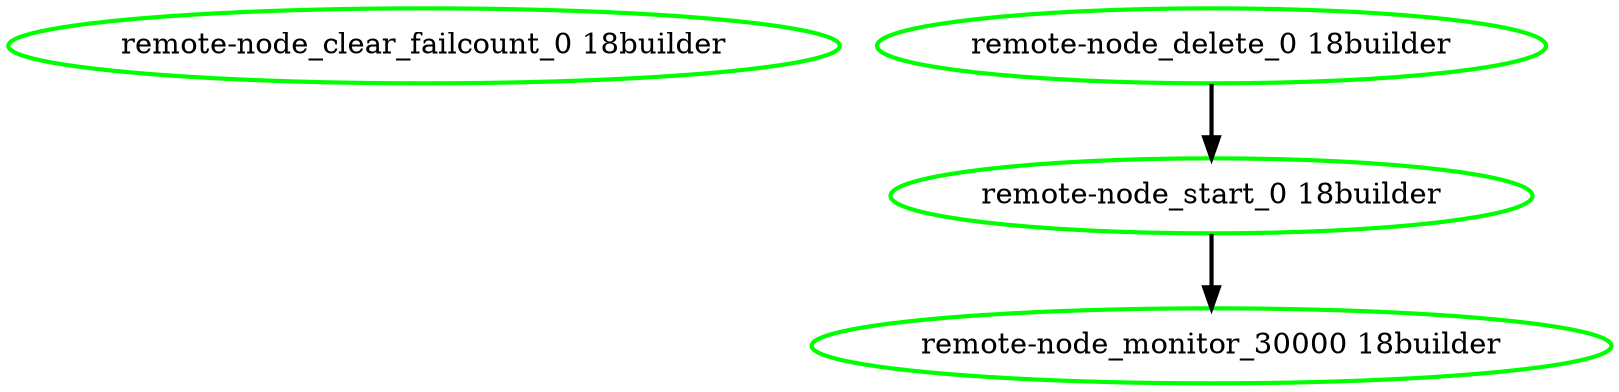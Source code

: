  digraph "g" {
"remote-node_clear_failcount_0 18builder" [ style=bold color="green" fontcolor="black"]
"remote-node_delete_0 18builder" -> "remote-node_start_0 18builder" [ style = bold]
"remote-node_delete_0 18builder" [ style=bold color="green" fontcolor="black"]
"remote-node_monitor_30000 18builder" [ style=bold color="green" fontcolor="black"]
"remote-node_start_0 18builder" -> "remote-node_monitor_30000 18builder" [ style = bold]
"remote-node_start_0 18builder" [ style=bold color="green" fontcolor="black"]
}
